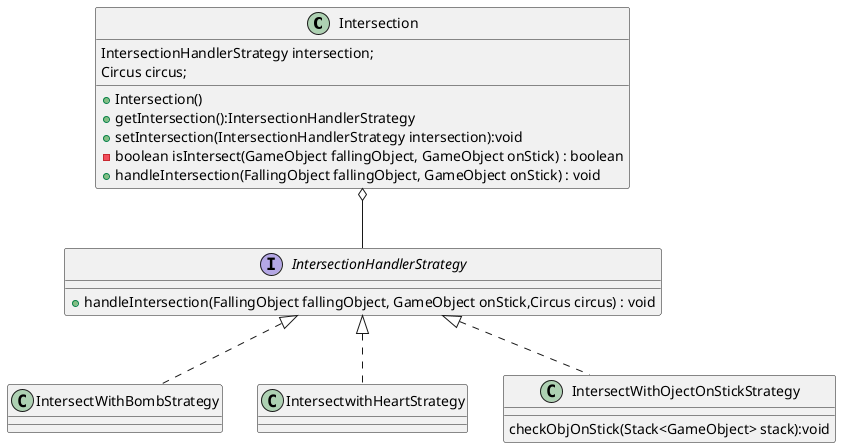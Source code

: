 @startuml intersection

class Intersection {
    IntersectionHandlerStrategy intersection;
    Circus circus;
    +Intersection()
    +getIntersection():IntersectionHandlerStrategy
    +setIntersection(IntersectionHandlerStrategy intersection):void      
    -boolean isIntersect(GameObject fallingObject, GameObject onStick) : boolean
    +handleIntersection(FallingObject fallingObject, GameObject onStick) : void 
}

interface IntersectionHandlerStrategy {
    +handleIntersection(FallingObject fallingObject, GameObject onStick,Circus circus) : void
}


class IntersectWithBombStrategy{

}


class IntersectwithHeartStrategy{

}

class IntersectWithOjectOnStickStrategy {

    checkObjOnStick(Stack<GameObject> stack):void
}

IntersectionHandlerStrategy <|.. IntersectwithHeartStrategy
IntersectionHandlerStrategy <|.. IntersectWithOjectOnStickStrategy 
IntersectionHandlerStrategy <|.. IntersectWithBombStrategy

Intersection o-- IntersectionHandlerStrategy
@enduml